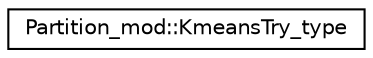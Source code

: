 digraph "Graphical Class Hierarchy"
{
 // LATEX_PDF_SIZE
  edge [fontname="Helvetica",fontsize="10",labelfontname="Helvetica",labelfontsize="10"];
  node [fontname="Helvetica",fontsize="10",shape=record];
  rankdir="LR";
  Node0 [label="Partition_mod::KmeansTry_type",height=0.2,width=0.4,color="black", fillcolor="white", style="filled",URL="$structPartition__mod_1_1KmeansTry__type.html",tooltip="The base class for generating a vector of Kmeans objects that hold the properties of different Kmeans..."];
}
